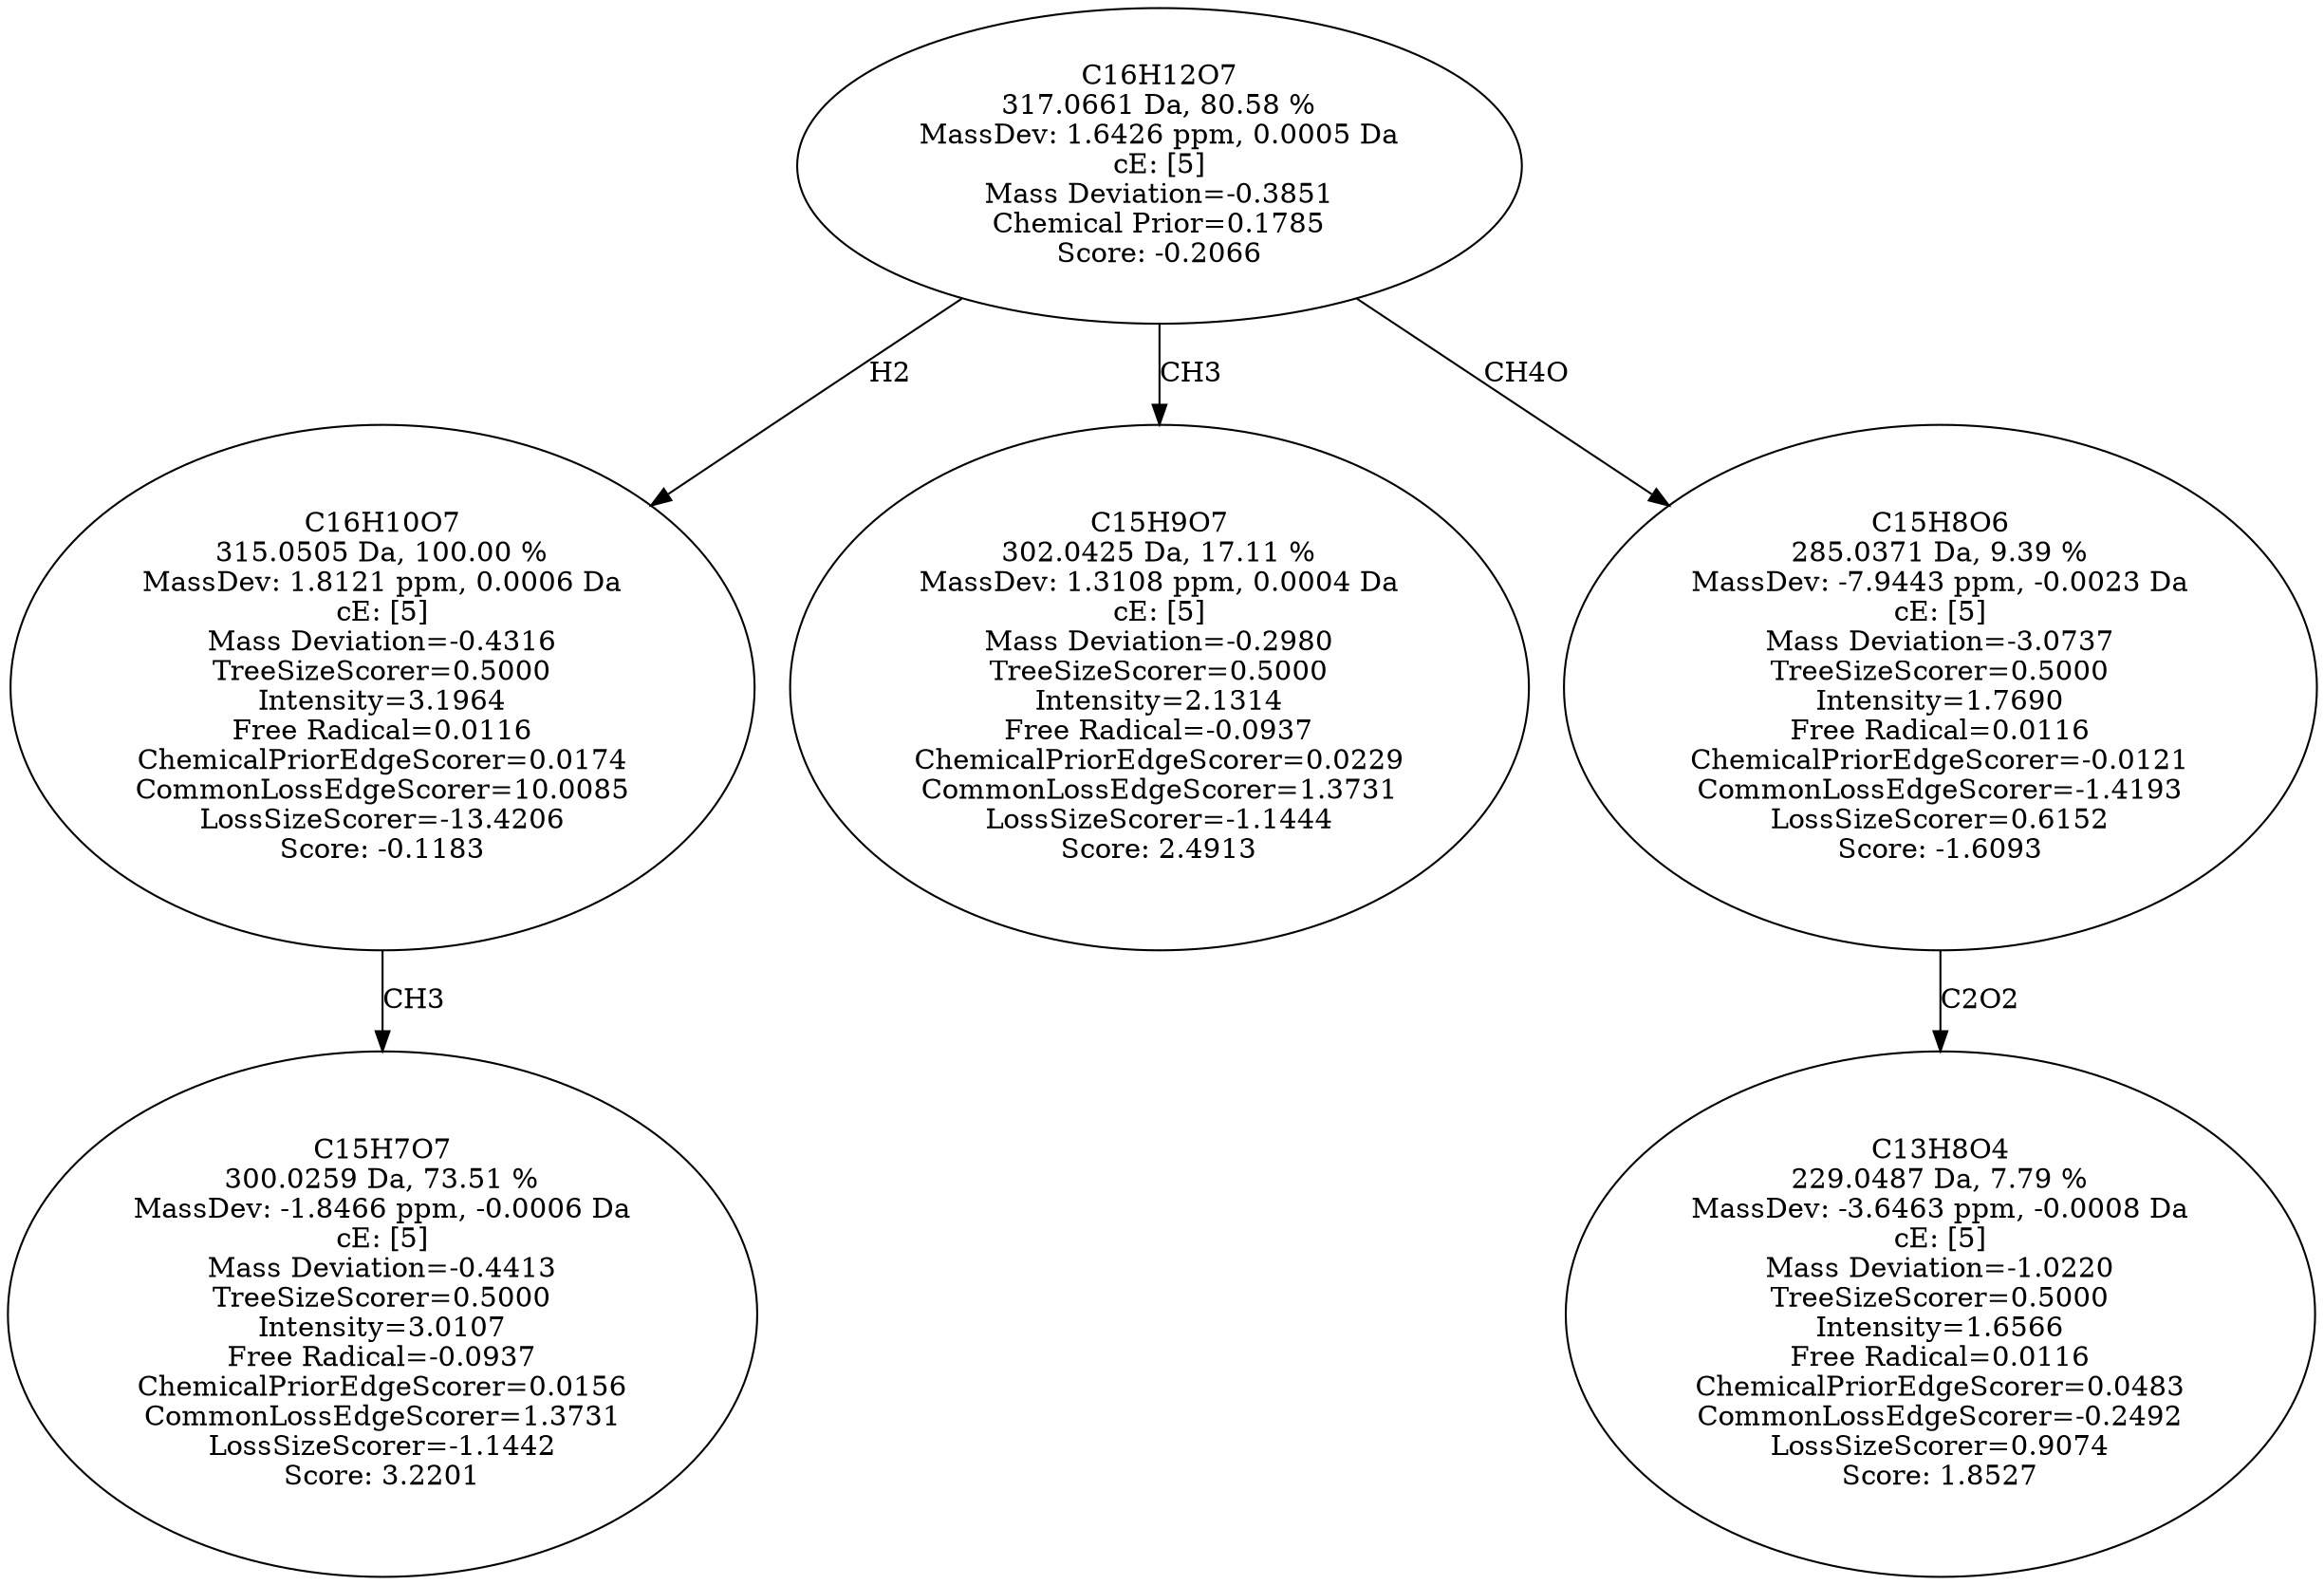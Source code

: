 strict digraph {
v1 [label="C15H7O7\n300.0259 Da, 73.51 %\nMassDev: -1.8466 ppm, -0.0006 Da\ncE: [5]\nMass Deviation=-0.4413\nTreeSizeScorer=0.5000\nIntensity=3.0107\nFree Radical=-0.0937\nChemicalPriorEdgeScorer=0.0156\nCommonLossEdgeScorer=1.3731\nLossSizeScorer=-1.1442\nScore: 3.2201"];
v2 [label="C16H10O7\n315.0505 Da, 100.00 %\nMassDev: 1.8121 ppm, 0.0006 Da\ncE: [5]\nMass Deviation=-0.4316\nTreeSizeScorer=0.5000\nIntensity=3.1964\nFree Radical=0.0116\nChemicalPriorEdgeScorer=0.0174\nCommonLossEdgeScorer=10.0085\nLossSizeScorer=-13.4206\nScore: -0.1183"];
v3 [label="C15H9O7\n302.0425 Da, 17.11 %\nMassDev: 1.3108 ppm, 0.0004 Da\ncE: [5]\nMass Deviation=-0.2980\nTreeSizeScorer=0.5000\nIntensity=2.1314\nFree Radical=-0.0937\nChemicalPriorEdgeScorer=0.0229\nCommonLossEdgeScorer=1.3731\nLossSizeScorer=-1.1444\nScore: 2.4913"];
v4 [label="C13H8O4\n229.0487 Da, 7.79 %\nMassDev: -3.6463 ppm, -0.0008 Da\ncE: [5]\nMass Deviation=-1.0220\nTreeSizeScorer=0.5000\nIntensity=1.6566\nFree Radical=0.0116\nChemicalPriorEdgeScorer=0.0483\nCommonLossEdgeScorer=-0.2492\nLossSizeScorer=0.9074\nScore: 1.8527"];
v5 [label="C15H8O6\n285.0371 Da, 9.39 %\nMassDev: -7.9443 ppm, -0.0023 Da\ncE: [5]\nMass Deviation=-3.0737\nTreeSizeScorer=0.5000\nIntensity=1.7690\nFree Radical=0.0116\nChemicalPriorEdgeScorer=-0.0121\nCommonLossEdgeScorer=-1.4193\nLossSizeScorer=0.6152\nScore: -1.6093"];
v6 [label="C16H12O7\n317.0661 Da, 80.58 %\nMassDev: 1.6426 ppm, 0.0005 Da\ncE: [5]\nMass Deviation=-0.3851\nChemical Prior=0.1785\nScore: -0.2066"];
v2 -> v1 [label="CH3"];
v6 -> v2 [label="H2"];
v6 -> v3 [label="CH3"];
v5 -> v4 [label="C2O2"];
v6 -> v5 [label="CH4O"];
}